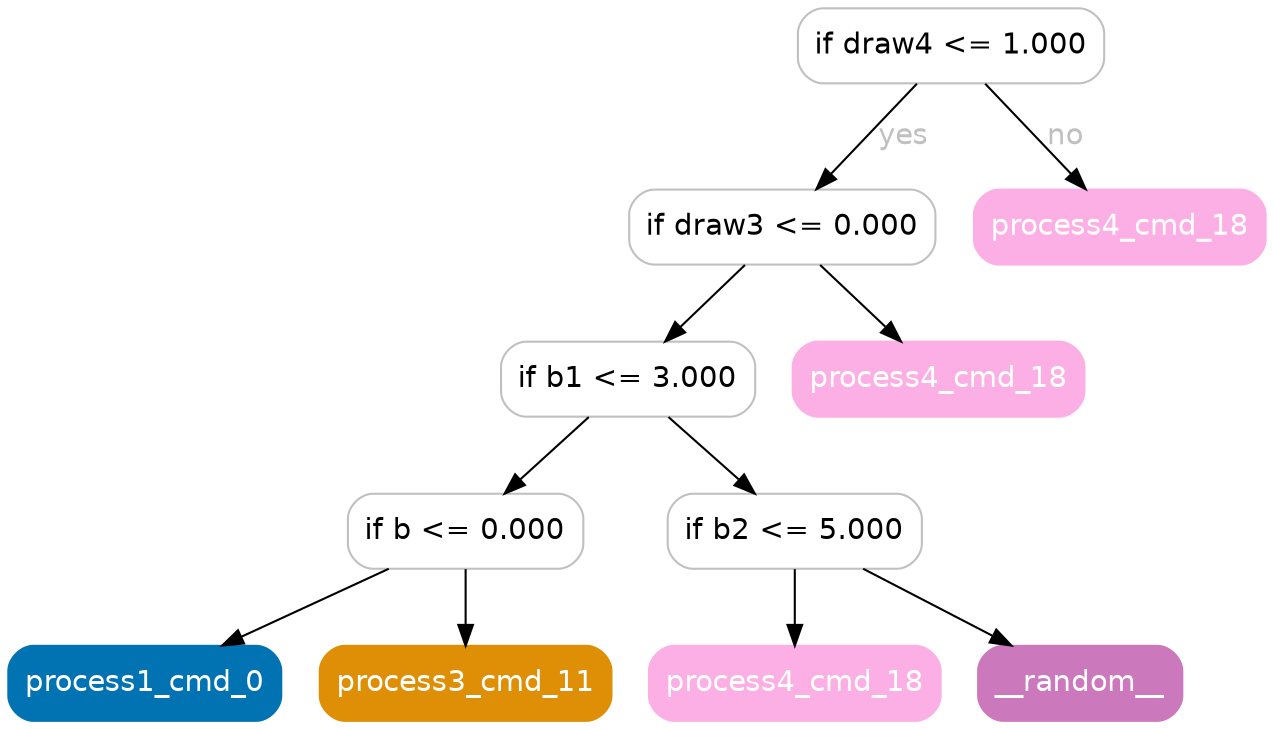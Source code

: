 digraph Tree {
	graph [bb="0,0,603.5,342"];
	node [color=gray,
		fillcolor=white,
		fontname=helvetica,
		label="\N",
		shape=box,
		style="filled, rounded"
	];
	edge [fontname=helvetica];
	0	[height=0.5,
		label="if draw4 <= 1.000",
		pos="452.5,324",
		width=2.0417];
	1	[height=0.5,
		label="if draw3 <= 0.000",
		pos="371.5,237",
		width=2.0417];
	0 -> 1	[fontcolor=gray,
		label=yes,
		lp="430,280.5",
		pos="e,387.87,255.18 436.11,305.8 424.25,293.36 408.06,276.36 394.85,262.5"];
	10	[color="#fbafe4",
		fillcolor="#fbafe4",
		fontcolor=white,
		height=0.5,
		label=process4_cmd_18,
		pos="533.5,237",
		width=1.9444];
	0 -> 10	[fontcolor=gray,
		label=no,
		lp="507.5,280.5",
		pos="e,517.13,255.18 468.89,305.8 480.75,293.36 496.94,276.36 510.15,262.5"];
	2	[height=0.5,
		label="if b1 <= 3.000",
		pos="297.5,164",
		width=1.6944];
	1 -> 2	[fontcolor=gray,
		pos="e,315.25,182.03 353.59,218.81 344.32,209.92 332.84,198.91 322.69,189.17"];
	9	[color="#fbafe4",
		fillcolor="#fbafe4",
		fontcolor=white,
		height=0.5,
		label=process4_cmd_18,
		pos="446.5,164",
		width=1.9444];
	1 -> 9	[fontcolor=gray,
		pos="e,428.51,182.03 389.66,218.81 399.05,209.92 410.68,198.91 420.97,189.17"];
	3	[height=0.5,
		label="if b <= 0.000",
		pos="219.5,91",
		width=1.5694];
	2 -> 3	[fontcolor=gray,
		pos="e,238.21,109.03 278.62,145.81 268.75,136.83 256.52,125.69 245.74,115.89"];
	6	[height=0.5,
		label="if b2 <= 5.000",
		pos="377.5,91",
		width=1.6944];
	2 -> 6	[fontcolor=gray,
		pos="e,358.31,109.03 316.87,145.81 326.99,136.83 339.54,125.69 350.59,115.89"];
	4	[color="#0173b2",
		fillcolor="#0173b2",
		fontcolor=white,
		height=0.5,
		label=process1_cmd_0,
		pos="65.5,18",
		width=1.8194];
	3 -> 4	[fontcolor=gray,
		pos="e,102.62,36.114 182.61,72.994 161.34,63.186 134.4,50.766 111.72,40.311"];
	5	[color="#de8f05",
		fillcolor="#de8f05",
		fontcolor=white,
		height=0.5,
		label=process3_cmd_11,
		pos="219.5,18",
		width=1.9444];
	3 -> 5	[fontcolor=gray,
		pos="e,219.5,36.029 219.5,72.813 219.5,64.789 219.5,55.047 219.5,46.069"];
	7	[color="#fbafe4",
		fillcolor="#fbafe4",
		fontcolor=white,
		height=0.5,
		label=process4_cmd_18,
		pos="377.5,18",
		width=1.9444];
	6 -> 7	[fontcolor=gray,
		pos="e,377.5,36.029 377.5,72.813 377.5,64.789 377.5,55.047 377.5,46.069"];
	8	[color="#cc78bc",
		fillcolor="#cc78bc",
		fontcolor=white,
		height=0.5,
		label=__random__,
		pos="514.5,18",
		width=1.3611];
	6 -> 8	[fontcolor=gray,
		pos="e,481.48,36.114 410.31,72.994 428.99,63.317 452.57,51.097 472.57,40.73"];
}
